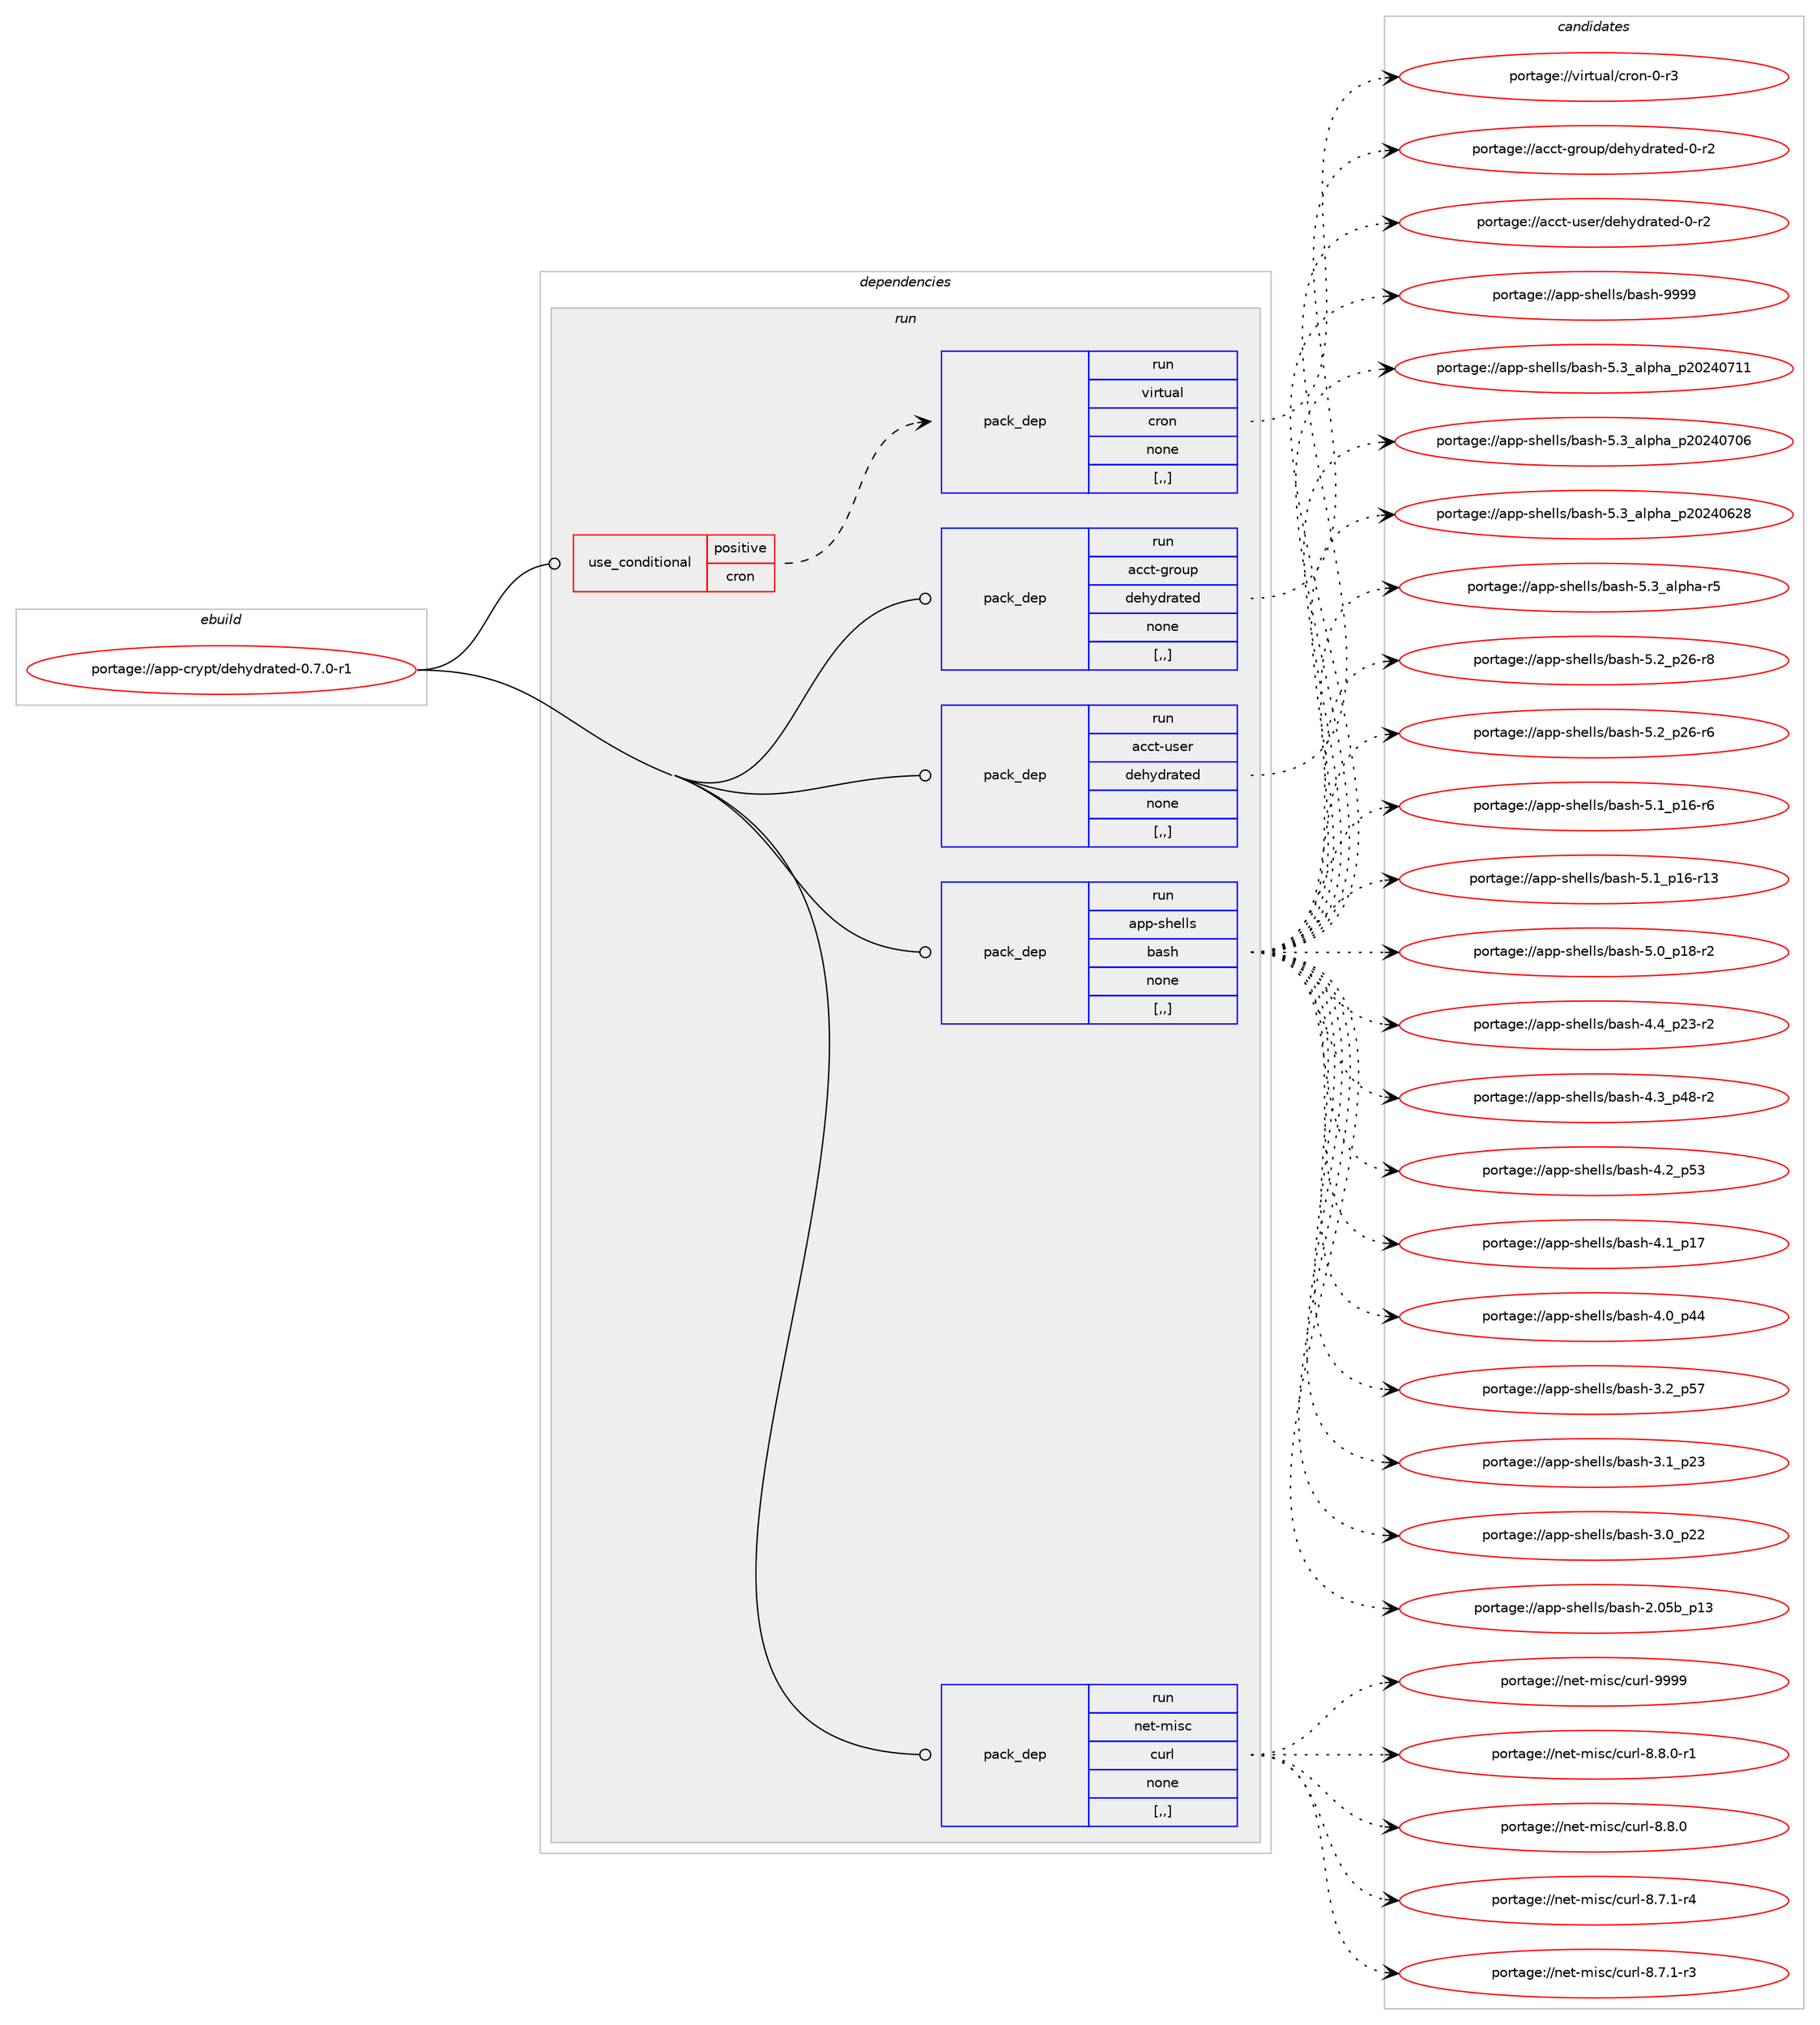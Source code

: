 digraph prolog {

# *************
# Graph options
# *************

newrank=true;
concentrate=true;
compound=true;
graph [rankdir=LR,fontname=Helvetica,fontsize=10,ranksep=1.5];#, ranksep=2.5, nodesep=0.2];
edge  [arrowhead=vee];
node  [fontname=Helvetica,fontsize=10];

# **********
# The ebuild
# **********

subgraph cluster_leftcol {
color=gray;
label=<<i>ebuild</i>>;
id [label="portage://app-crypt/dehydrated-0.7.0-r1", color=red, width=4, href="../app-crypt/dehydrated-0.7.0-r1.svg"];
}

# ****************
# The dependencies
# ****************

subgraph cluster_midcol {
color=gray;
label=<<i>dependencies</i>>;
subgraph cluster_compile {
fillcolor="#eeeeee";
style=filled;
label=<<i>compile</i>>;
}
subgraph cluster_compileandrun {
fillcolor="#eeeeee";
style=filled;
label=<<i>compile and run</i>>;
}
subgraph cluster_run {
fillcolor="#eeeeee";
style=filled;
label=<<i>run</i>>;
subgraph cond3317 {
dependency12463 [label=<<TABLE BORDER="0" CELLBORDER="1" CELLSPACING="0" CELLPADDING="4"><TR><TD ROWSPAN="3" CELLPADDING="10">use_conditional</TD></TR><TR><TD>positive</TD></TR><TR><TD>cron</TD></TR></TABLE>>, shape=none, color=red];
subgraph pack9077 {
dependency12464 [label=<<TABLE BORDER="0" CELLBORDER="1" CELLSPACING="0" CELLPADDING="4" WIDTH="220"><TR><TD ROWSPAN="6" CELLPADDING="30">pack_dep</TD></TR><TR><TD WIDTH="110">run</TD></TR><TR><TD>virtual</TD></TR><TR><TD>cron</TD></TR><TR><TD>none</TD></TR><TR><TD>[,,]</TD></TR></TABLE>>, shape=none, color=blue];
}
dependency12463:e -> dependency12464:w [weight=20,style="dashed",arrowhead="vee"];
}
id:e -> dependency12463:w [weight=20,style="solid",arrowhead="odot"];
subgraph pack9078 {
dependency12465 [label=<<TABLE BORDER="0" CELLBORDER="1" CELLSPACING="0" CELLPADDING="4" WIDTH="220"><TR><TD ROWSPAN="6" CELLPADDING="30">pack_dep</TD></TR><TR><TD WIDTH="110">run</TD></TR><TR><TD>acct-group</TD></TR><TR><TD>dehydrated</TD></TR><TR><TD>none</TD></TR><TR><TD>[,,]</TD></TR></TABLE>>, shape=none, color=blue];
}
id:e -> dependency12465:w [weight=20,style="solid",arrowhead="odot"];
subgraph pack9079 {
dependency12466 [label=<<TABLE BORDER="0" CELLBORDER="1" CELLSPACING="0" CELLPADDING="4" WIDTH="220"><TR><TD ROWSPAN="6" CELLPADDING="30">pack_dep</TD></TR><TR><TD WIDTH="110">run</TD></TR><TR><TD>acct-user</TD></TR><TR><TD>dehydrated</TD></TR><TR><TD>none</TD></TR><TR><TD>[,,]</TD></TR></TABLE>>, shape=none, color=blue];
}
id:e -> dependency12466:w [weight=20,style="solid",arrowhead="odot"];
subgraph pack9080 {
dependency12467 [label=<<TABLE BORDER="0" CELLBORDER="1" CELLSPACING="0" CELLPADDING="4" WIDTH="220"><TR><TD ROWSPAN="6" CELLPADDING="30">pack_dep</TD></TR><TR><TD WIDTH="110">run</TD></TR><TR><TD>app-shells</TD></TR><TR><TD>bash</TD></TR><TR><TD>none</TD></TR><TR><TD>[,,]</TD></TR></TABLE>>, shape=none, color=blue];
}
id:e -> dependency12467:w [weight=20,style="solid",arrowhead="odot"];
subgraph pack9081 {
dependency12468 [label=<<TABLE BORDER="0" CELLBORDER="1" CELLSPACING="0" CELLPADDING="4" WIDTH="220"><TR><TD ROWSPAN="6" CELLPADDING="30">pack_dep</TD></TR><TR><TD WIDTH="110">run</TD></TR><TR><TD>net-misc</TD></TR><TR><TD>curl</TD></TR><TR><TD>none</TD></TR><TR><TD>[,,]</TD></TR></TABLE>>, shape=none, color=blue];
}
id:e -> dependency12468:w [weight=20,style="solid",arrowhead="odot"];
}
}

# **************
# The candidates
# **************

subgraph cluster_choices {
rank=same;
color=gray;
label=<<i>candidates</i>>;

subgraph choice9077 {
color=black;
nodesep=1;
choice11810511411611797108479911411111045484511451 [label="portage://virtual/cron-0-r3", color=red, width=4,href="../virtual/cron-0-r3.svg"];
dependency12464:e -> choice11810511411611797108479911411111045484511451:w [style=dotted,weight="100"];
}
subgraph choice9078 {
color=black;
nodesep=1;
choice97999911645103114111117112471001011041211001149711610110045484511450 [label="portage://acct-group/dehydrated-0-r2", color=red, width=4,href="../acct-group/dehydrated-0-r2.svg"];
dependency12465:e -> choice97999911645103114111117112471001011041211001149711610110045484511450:w [style=dotted,weight="100"];
}
subgraph choice9079 {
color=black;
nodesep=1;
choice97999911645117115101114471001011041211001149711610110045484511450 [label="portage://acct-user/dehydrated-0-r2", color=red, width=4,href="../acct-user/dehydrated-0-r2.svg"];
dependency12466:e -> choice97999911645117115101114471001011041211001149711610110045484511450:w [style=dotted,weight="100"];
}
subgraph choice9080 {
color=black;
nodesep=1;
choice97112112451151041011081081154798971151044557575757 [label="portage://app-shells/bash-9999", color=red, width=4,href="../app-shells/bash-9999.svg"];
choice971121124511510410110810811547989711510445534651959710811210497951125048505248554949 [label="portage://app-shells/bash-5.3_alpha_p20240711", color=red, width=4,href="../app-shells/bash-5.3_alpha_p20240711.svg"];
choice971121124511510410110810811547989711510445534651959710811210497951125048505248554854 [label="portage://app-shells/bash-5.3_alpha_p20240706", color=red, width=4,href="../app-shells/bash-5.3_alpha_p20240706.svg"];
choice971121124511510410110810811547989711510445534651959710811210497951125048505248545056 [label="portage://app-shells/bash-5.3_alpha_p20240628", color=red, width=4,href="../app-shells/bash-5.3_alpha_p20240628.svg"];
choice9711211245115104101108108115479897115104455346519597108112104974511453 [label="portage://app-shells/bash-5.3_alpha-r5", color=red, width=4,href="../app-shells/bash-5.3_alpha-r5.svg"];
choice9711211245115104101108108115479897115104455346509511250544511456 [label="portage://app-shells/bash-5.2_p26-r8", color=red, width=4,href="../app-shells/bash-5.2_p26-r8.svg"];
choice9711211245115104101108108115479897115104455346509511250544511454 [label="portage://app-shells/bash-5.2_p26-r6", color=red, width=4,href="../app-shells/bash-5.2_p26-r6.svg"];
choice9711211245115104101108108115479897115104455346499511249544511454 [label="portage://app-shells/bash-5.1_p16-r6", color=red, width=4,href="../app-shells/bash-5.1_p16-r6.svg"];
choice971121124511510410110810811547989711510445534649951124954451144951 [label="portage://app-shells/bash-5.1_p16-r13", color=red, width=4,href="../app-shells/bash-5.1_p16-r13.svg"];
choice9711211245115104101108108115479897115104455346489511249564511450 [label="portage://app-shells/bash-5.0_p18-r2", color=red, width=4,href="../app-shells/bash-5.0_p18-r2.svg"];
choice9711211245115104101108108115479897115104455246529511250514511450 [label="portage://app-shells/bash-4.4_p23-r2", color=red, width=4,href="../app-shells/bash-4.4_p23-r2.svg"];
choice9711211245115104101108108115479897115104455246519511252564511450 [label="portage://app-shells/bash-4.3_p48-r2", color=red, width=4,href="../app-shells/bash-4.3_p48-r2.svg"];
choice971121124511510410110810811547989711510445524650951125351 [label="portage://app-shells/bash-4.2_p53", color=red, width=4,href="../app-shells/bash-4.2_p53.svg"];
choice971121124511510410110810811547989711510445524649951124955 [label="portage://app-shells/bash-4.1_p17", color=red, width=4,href="../app-shells/bash-4.1_p17.svg"];
choice971121124511510410110810811547989711510445524648951125252 [label="portage://app-shells/bash-4.0_p44", color=red, width=4,href="../app-shells/bash-4.0_p44.svg"];
choice971121124511510410110810811547989711510445514650951125355 [label="portage://app-shells/bash-3.2_p57", color=red, width=4,href="../app-shells/bash-3.2_p57.svg"];
choice971121124511510410110810811547989711510445514649951125051 [label="portage://app-shells/bash-3.1_p23", color=red, width=4,href="../app-shells/bash-3.1_p23.svg"];
choice971121124511510410110810811547989711510445514648951125050 [label="portage://app-shells/bash-3.0_p22", color=red, width=4,href="../app-shells/bash-3.0_p22.svg"];
choice9711211245115104101108108115479897115104455046485398951124951 [label="portage://app-shells/bash-2.05b_p13", color=red, width=4,href="../app-shells/bash-2.05b_p13.svg"];
dependency12467:e -> choice97112112451151041011081081154798971151044557575757:w [style=dotted,weight="100"];
dependency12467:e -> choice971121124511510410110810811547989711510445534651959710811210497951125048505248554949:w [style=dotted,weight="100"];
dependency12467:e -> choice971121124511510410110810811547989711510445534651959710811210497951125048505248554854:w [style=dotted,weight="100"];
dependency12467:e -> choice971121124511510410110810811547989711510445534651959710811210497951125048505248545056:w [style=dotted,weight="100"];
dependency12467:e -> choice9711211245115104101108108115479897115104455346519597108112104974511453:w [style=dotted,weight="100"];
dependency12467:e -> choice9711211245115104101108108115479897115104455346509511250544511456:w [style=dotted,weight="100"];
dependency12467:e -> choice9711211245115104101108108115479897115104455346509511250544511454:w [style=dotted,weight="100"];
dependency12467:e -> choice9711211245115104101108108115479897115104455346499511249544511454:w [style=dotted,weight="100"];
dependency12467:e -> choice971121124511510410110810811547989711510445534649951124954451144951:w [style=dotted,weight="100"];
dependency12467:e -> choice9711211245115104101108108115479897115104455346489511249564511450:w [style=dotted,weight="100"];
dependency12467:e -> choice9711211245115104101108108115479897115104455246529511250514511450:w [style=dotted,weight="100"];
dependency12467:e -> choice9711211245115104101108108115479897115104455246519511252564511450:w [style=dotted,weight="100"];
dependency12467:e -> choice971121124511510410110810811547989711510445524650951125351:w [style=dotted,weight="100"];
dependency12467:e -> choice971121124511510410110810811547989711510445524649951124955:w [style=dotted,weight="100"];
dependency12467:e -> choice971121124511510410110810811547989711510445524648951125252:w [style=dotted,weight="100"];
dependency12467:e -> choice971121124511510410110810811547989711510445514650951125355:w [style=dotted,weight="100"];
dependency12467:e -> choice971121124511510410110810811547989711510445514649951125051:w [style=dotted,weight="100"];
dependency12467:e -> choice971121124511510410110810811547989711510445514648951125050:w [style=dotted,weight="100"];
dependency12467:e -> choice9711211245115104101108108115479897115104455046485398951124951:w [style=dotted,weight="100"];
}
subgraph choice9081 {
color=black;
nodesep=1;
choice110101116451091051159947991171141084557575757 [label="portage://net-misc/curl-9999", color=red, width=4,href="../net-misc/curl-9999.svg"];
choice110101116451091051159947991171141084556465646484511449 [label="portage://net-misc/curl-8.8.0-r1", color=red, width=4,href="../net-misc/curl-8.8.0-r1.svg"];
choice11010111645109105115994799117114108455646564648 [label="portage://net-misc/curl-8.8.0", color=red, width=4,href="../net-misc/curl-8.8.0.svg"];
choice110101116451091051159947991171141084556465546494511452 [label="portage://net-misc/curl-8.7.1-r4", color=red, width=4,href="../net-misc/curl-8.7.1-r4.svg"];
choice110101116451091051159947991171141084556465546494511451 [label="portage://net-misc/curl-8.7.1-r3", color=red, width=4,href="../net-misc/curl-8.7.1-r3.svg"];
dependency12468:e -> choice110101116451091051159947991171141084557575757:w [style=dotted,weight="100"];
dependency12468:e -> choice110101116451091051159947991171141084556465646484511449:w [style=dotted,weight="100"];
dependency12468:e -> choice11010111645109105115994799117114108455646564648:w [style=dotted,weight="100"];
dependency12468:e -> choice110101116451091051159947991171141084556465546494511452:w [style=dotted,weight="100"];
dependency12468:e -> choice110101116451091051159947991171141084556465546494511451:w [style=dotted,weight="100"];
}
}

}
